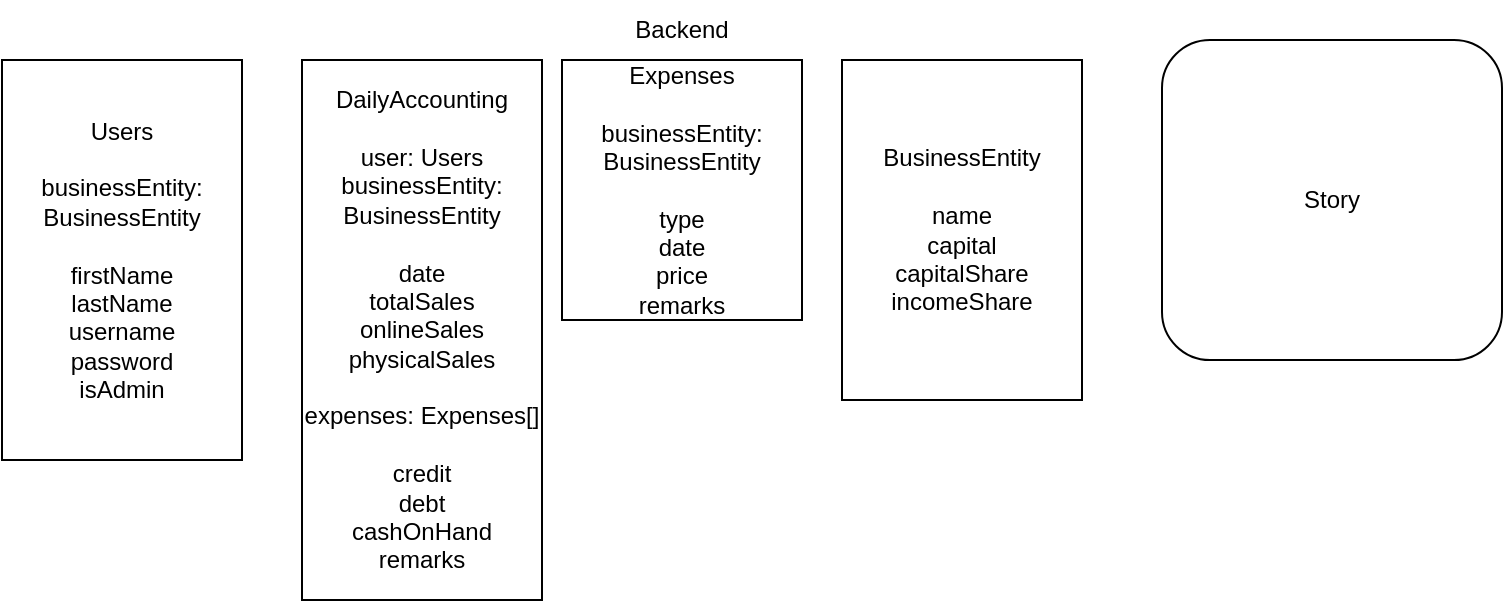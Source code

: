 <mxfile version="15.5.9" type="device"><diagram id="27YZcKbdvIIkczw3A9h6" name="Page-1"><mxGraphModel dx="1422" dy="762" grid="1" gridSize="10" guides="1" tooltips="1" connect="1" arrows="1" fold="1" page="1" pageScale="1" pageWidth="850" pageHeight="1100" math="0" shadow="0"><root><mxCell id="0"/><mxCell id="1" parent="0"/><mxCell id="jt-SDenVV1EwC-YxXWQB-1" value="Backend" style="text;html=1;strokeColor=none;fillColor=none;align=center;verticalAlign=middle;whiteSpace=wrap;rounded=0;" parent="1" vertex="1"><mxGeometry x="380" y="10" width="60" height="30" as="geometry"/></mxCell><mxCell id="jt-SDenVV1EwC-YxXWQB-2" value="Users&lt;br&gt;&lt;br&gt;businessEntity:&lt;br&gt;BusinessEntity&lt;br&gt;&lt;br&gt;firstName&lt;br&gt;lastName&lt;br&gt;username&lt;br&gt;password&lt;br&gt;isAdmin" style="rounded=0;whiteSpace=wrap;html=1;" parent="1" vertex="1"><mxGeometry x="70" y="40" width="120" height="200" as="geometry"/></mxCell><mxCell id="jt-SDenVV1EwC-YxXWQB-3" value="DailyAccounting&lt;br&gt;&lt;br&gt;user: Users&lt;br&gt;businessEntity:&lt;br&gt;BusinessEntity&lt;br&gt;&lt;br&gt;date&lt;br&gt;totalSales&lt;br&gt;onlineSales&lt;br&gt;physicalSales&lt;br&gt;&lt;br&gt;expenses: Expenses[]&lt;br&gt;&lt;br&gt;credit&lt;br&gt;debt&lt;br&gt;cashOnHand&lt;br&gt;remarks" style="rounded=0;whiteSpace=wrap;html=1;" parent="1" vertex="1"><mxGeometry x="220" y="40" width="120" height="270" as="geometry"/></mxCell><mxCell id="jt-SDenVV1EwC-YxXWQB-4" value="Expenses&lt;br&gt;&lt;br&gt;businessEntity:&lt;br&gt;BusinessEntity&lt;br&gt;&lt;br&gt;type&lt;br&gt;date&lt;br&gt;price&lt;br&gt;remarks" style="rounded=0;whiteSpace=wrap;html=1;" parent="1" vertex="1"><mxGeometry x="350" y="40" width="120" height="130" as="geometry"/></mxCell><mxCell id="jt-SDenVV1EwC-YxXWQB-5" value="Story&lt;br&gt;" style="rounded=1;whiteSpace=wrap;html=1;" parent="1" vertex="1"><mxGeometry x="650" y="30" width="170" height="160" as="geometry"/></mxCell><mxCell id="xOWwZzGV78IkBqvLT3d6-1" value="BusinessEntity&lt;br&gt;&lt;br&gt;name&lt;br&gt;capital&lt;br&gt;capitalShare&lt;br&gt;incomeShare" style="rounded=0;whiteSpace=wrap;html=1;" vertex="1" parent="1"><mxGeometry x="490" y="40" width="120" height="170" as="geometry"/></mxCell></root></mxGraphModel></diagram></mxfile>